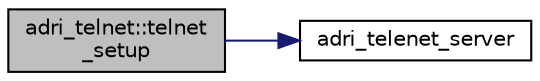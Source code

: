 digraph "adri_telnet::telnet_setup"
{
 // LATEX_PDF_SIZE
  edge [fontname="Helvetica",fontsize="10",labelfontname="Helvetica",labelfontsize="10"];
  node [fontname="Helvetica",fontsize="10",shape=record];
  rankdir="LR";
  Node1 [label="adri_telnet::telnet\l_setup",height=0.2,width=0.4,color="black", fillcolor="grey75", style="filled", fontcolor="black",tooltip=" "];
  Node1 -> Node2 [color="midnightblue",fontsize="10",style="solid",fontname="Helvetica"];
  Node2 [label="adri_telenet_server",height=0.2,width=0.4,color="black", fillcolor="white", style="filled",URL="$telnet_8cpp.html#a0843a8ea38f629385dc7f2899829727e",tooltip=" "];
}

